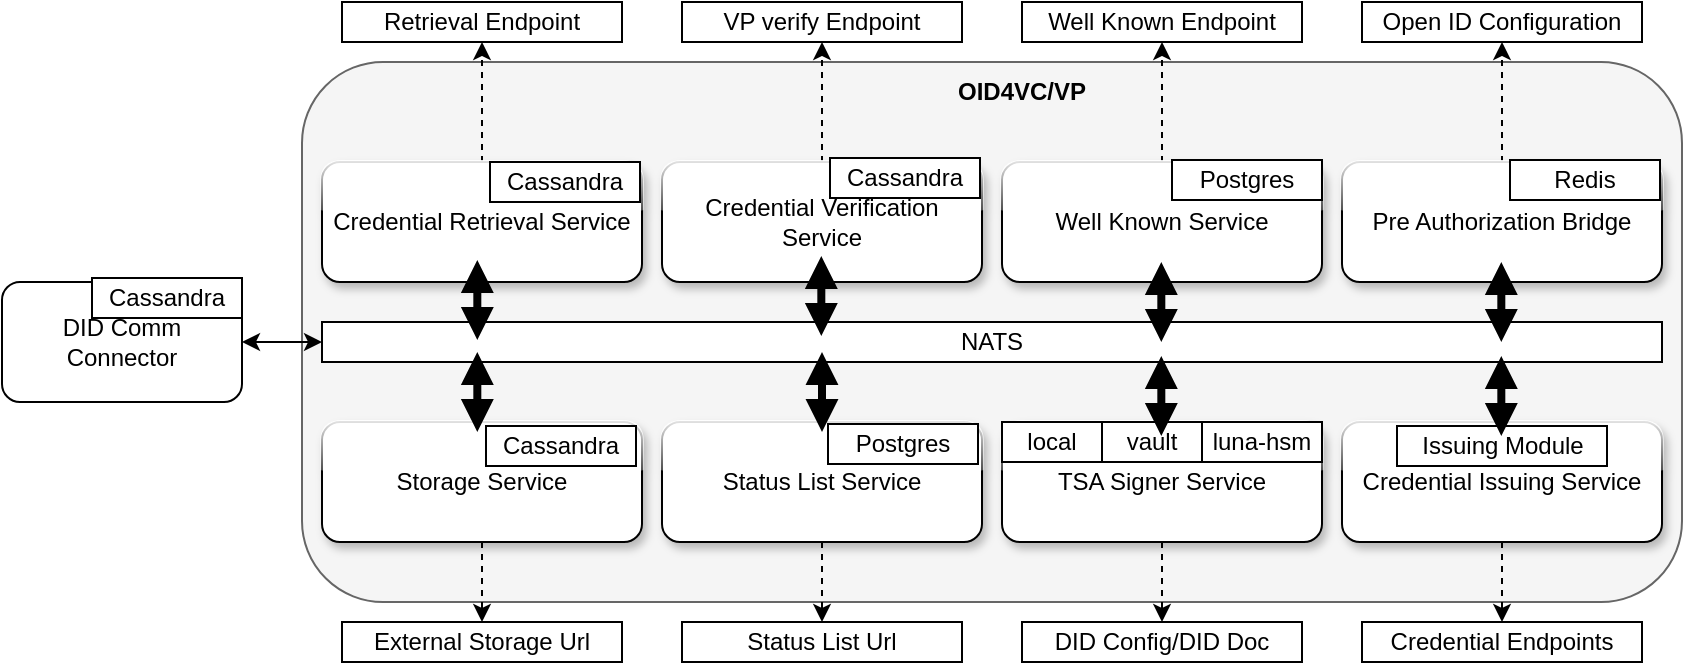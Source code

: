 <mxfile version="24.5.3" type="device" pages="8">
  <diagram name="Overall" id="PG3RSrVwFbKB5W7BHnYJ">
    <mxGraphModel dx="1790" dy="799" grid="1" gridSize="10" guides="1" tooltips="1" connect="1" arrows="1" fold="1" page="1" pageScale="1" pageWidth="827" pageHeight="1169" math="0" shadow="0">
      <root>
        <mxCell id="0" />
        <mxCell id="1" parent="0" />
        <mxCell id="5ZoBDPkofcKTU0ngCSK5-36" value="" style="rounded=1;whiteSpace=wrap;html=1;fillColor=#f5f5f5;fontColor=#333333;strokeColor=#666666;" vertex="1" parent="1">
          <mxGeometry x="70" y="190" width="690" height="270" as="geometry" />
        </mxCell>
        <mxCell id="5ZoBDPkofcKTU0ngCSK5-58" style="edgeStyle=orthogonalEdgeStyle;rounded=0;orthogonalLoop=1;jettySize=auto;html=1;exitX=0.5;exitY=1;exitDx=0;exitDy=0;entryX=0.5;entryY=0;entryDx=0;entryDy=0;dashed=1;" edge="1" parent="1" source="5ZoBDPkofcKTU0ngCSK5-1" target="5ZoBDPkofcKTU0ngCSK5-57">
          <mxGeometry relative="1" as="geometry" />
        </mxCell>
        <mxCell id="5ZoBDPkofcKTU0ngCSK5-1" value="TSA Signer Service" style="rounded=1;whiteSpace=wrap;html=1;glass=1;shadow=1;" vertex="1" parent="1">
          <mxGeometry x="420" y="370" width="160" height="60" as="geometry" />
        </mxCell>
        <mxCell id="5ZoBDPkofcKTU0ngCSK5-2" value="local" style="rounded=0;whiteSpace=wrap;html=1;" vertex="1" parent="1">
          <mxGeometry x="420" y="370" width="50" height="20" as="geometry" />
        </mxCell>
        <mxCell id="5ZoBDPkofcKTU0ngCSK5-3" value="vault" style="rounded=0;whiteSpace=wrap;html=1;" vertex="1" parent="1">
          <mxGeometry x="470" y="370" width="50" height="20" as="geometry" />
        </mxCell>
        <mxCell id="5ZoBDPkofcKTU0ngCSK5-4" value="luna-hsm" style="rounded=0;whiteSpace=wrap;html=1;" vertex="1" parent="1">
          <mxGeometry x="520" y="370" width="60" height="20" as="geometry" />
        </mxCell>
        <mxCell id="5ZoBDPkofcKTU0ngCSK5-6" value="NATS" style="rounded=0;whiteSpace=wrap;html=1;" vertex="1" parent="1">
          <mxGeometry x="80" y="320" width="670" height="20" as="geometry" />
        </mxCell>
        <mxCell id="5ZoBDPkofcKTU0ngCSK5-54" style="edgeStyle=orthogonalEdgeStyle;rounded=0;orthogonalLoop=1;jettySize=auto;html=1;exitX=0.5;exitY=1;exitDx=0;exitDy=0;entryX=0.5;entryY=0;entryDx=0;entryDy=0;dashed=1;" edge="1" parent="1" source="5ZoBDPkofcKTU0ngCSK5-9" target="5ZoBDPkofcKTU0ngCSK5-53">
          <mxGeometry relative="1" as="geometry" />
        </mxCell>
        <mxCell id="5ZoBDPkofcKTU0ngCSK5-9" value="Status List Service" style="rounded=1;whiteSpace=wrap;html=1;glass=1;shadow=1;" vertex="1" parent="1">
          <mxGeometry x="250" y="370" width="160" height="60" as="geometry" />
        </mxCell>
        <mxCell id="5ZoBDPkofcKTU0ngCSK5-56" style="edgeStyle=orthogonalEdgeStyle;rounded=0;orthogonalLoop=1;jettySize=auto;html=1;exitX=0.5;exitY=1;exitDx=0;exitDy=0;dashed=1;" edge="1" parent="1" source="5ZoBDPkofcKTU0ngCSK5-10" target="5ZoBDPkofcKTU0ngCSK5-55">
          <mxGeometry relative="1" as="geometry" />
        </mxCell>
        <mxCell id="5ZoBDPkofcKTU0ngCSK5-10" value="Storage Service" style="rounded=1;whiteSpace=wrap;html=1;glass=1;shadow=1;" vertex="1" parent="1">
          <mxGeometry x="80" y="370" width="160" height="60" as="geometry" />
        </mxCell>
        <mxCell id="5ZoBDPkofcKTU0ngCSK5-50" style="edgeStyle=orthogonalEdgeStyle;rounded=0;orthogonalLoop=1;jettySize=auto;html=1;exitX=0.5;exitY=0;exitDx=0;exitDy=0;entryX=0.5;entryY=1;entryDx=0;entryDy=0;dashed=1;" edge="1" parent="1" source="5ZoBDPkofcKTU0ngCSK5-11" target="5ZoBDPkofcKTU0ngCSK5-49">
          <mxGeometry relative="1" as="geometry" />
        </mxCell>
        <mxCell id="5ZoBDPkofcKTU0ngCSK5-11" value="Credential Retrieval Service" style="rounded=1;whiteSpace=wrap;html=1;glass=1;shadow=1;" vertex="1" parent="1">
          <mxGeometry x="80" y="240" width="160" height="60" as="geometry" />
        </mxCell>
        <mxCell id="5ZoBDPkofcKTU0ngCSK5-52" style="edgeStyle=orthogonalEdgeStyle;rounded=0;orthogonalLoop=1;jettySize=auto;html=1;exitX=0.5;exitY=0;exitDx=0;exitDy=0;dashed=1;" edge="1" parent="1" source="5ZoBDPkofcKTU0ngCSK5-12" target="5ZoBDPkofcKTU0ngCSK5-51">
          <mxGeometry relative="1" as="geometry" />
        </mxCell>
        <mxCell id="5ZoBDPkofcKTU0ngCSK5-12" value="Credential Verification Service" style="rounded=1;whiteSpace=wrap;html=1;glass=1;shadow=1;" vertex="1" parent="1">
          <mxGeometry x="250" y="240" width="160" height="60" as="geometry" />
        </mxCell>
        <mxCell id="5ZoBDPkofcKTU0ngCSK5-48" style="edgeStyle=orthogonalEdgeStyle;rounded=0;orthogonalLoop=1;jettySize=auto;html=1;exitX=0.5;exitY=0;exitDx=0;exitDy=0;entryX=0.5;entryY=1;entryDx=0;entryDy=0;dashed=1;" edge="1" parent="1" source="5ZoBDPkofcKTU0ngCSK5-13" target="5ZoBDPkofcKTU0ngCSK5-47">
          <mxGeometry relative="1" as="geometry" />
        </mxCell>
        <mxCell id="5ZoBDPkofcKTU0ngCSK5-13" value="Well Known Service" style="rounded=1;whiteSpace=wrap;html=1;glass=1;shadow=1;" vertex="1" parent="1">
          <mxGeometry x="420" y="240" width="160" height="60" as="geometry" />
        </mxCell>
        <mxCell id="5ZoBDPkofcKTU0ngCSK5-60" style="edgeStyle=orthogonalEdgeStyle;rounded=0;orthogonalLoop=1;jettySize=auto;html=1;exitX=0.5;exitY=1;exitDx=0;exitDy=0;dashed=1;" edge="1" parent="1" source="5ZoBDPkofcKTU0ngCSK5-14" target="5ZoBDPkofcKTU0ngCSK5-59">
          <mxGeometry relative="1" as="geometry" />
        </mxCell>
        <mxCell id="5ZoBDPkofcKTU0ngCSK5-14" value="Credential Issuing Service" style="rounded=1;whiteSpace=wrap;html=1;glass=1;shadow=1;" vertex="1" parent="1">
          <mxGeometry x="590" y="370" width="160" height="60" as="geometry" />
        </mxCell>
        <mxCell id="5ZoBDPkofcKTU0ngCSK5-15" value="Issuing Module" style="rounded=0;whiteSpace=wrap;html=1;" vertex="1" parent="1">
          <mxGeometry x="617.5" y="372" width="105" height="20" as="geometry" />
        </mxCell>
        <mxCell id="5ZoBDPkofcKTU0ngCSK5-46" style="edgeStyle=orthogonalEdgeStyle;rounded=0;orthogonalLoop=1;jettySize=auto;html=1;exitX=0.5;exitY=0;exitDx=0;exitDy=0;entryX=0.5;entryY=1;entryDx=0;entryDy=0;dashed=1;" edge="1" parent="1" source="5ZoBDPkofcKTU0ngCSK5-16" target="5ZoBDPkofcKTU0ngCSK5-45">
          <mxGeometry relative="1" as="geometry" />
        </mxCell>
        <mxCell id="5ZoBDPkofcKTU0ngCSK5-16" value="Pre Authorization Bridge" style="rounded=1;whiteSpace=wrap;html=1;glass=1;shadow=1;" vertex="1" parent="1">
          <mxGeometry x="590" y="240" width="160" height="60" as="geometry" />
        </mxCell>
        <mxCell id="5ZoBDPkofcKTU0ngCSK5-17" value="" style="endArrow=block;startArrow=block;html=1;rounded=0;entryX=0.625;entryY=0;entryDx=0;entryDy=0;entryPerimeter=0;strokeWidth=4;endFill=1;startFill=1;" edge="1" parent="1">
          <mxGeometry width="50" height="50" relative="1" as="geometry">
            <mxPoint x="669.66" y="377" as="sourcePoint" />
            <mxPoint x="669.66" y="337.0" as="targetPoint" />
          </mxGeometry>
        </mxCell>
        <mxCell id="5ZoBDPkofcKTU0ngCSK5-18" value="" style="endArrow=block;startArrow=block;html=1;rounded=0;entryX=0.625;entryY=0;entryDx=0;entryDy=0;entryPerimeter=0;strokeWidth=4;endFill=1;startFill=1;" edge="1" parent="1">
          <mxGeometry width="50" height="50" relative="1" as="geometry">
            <mxPoint x="669.66" y="330" as="sourcePoint" />
            <mxPoint x="669.66" y="290.0" as="targetPoint" />
          </mxGeometry>
        </mxCell>
        <mxCell id="5ZoBDPkofcKTU0ngCSK5-19" value="" style="endArrow=block;startArrow=block;html=1;rounded=0;entryX=0.625;entryY=0;entryDx=0;entryDy=0;entryPerimeter=0;strokeWidth=4;endFill=1;startFill=1;" edge="1" parent="1">
          <mxGeometry width="50" height="50" relative="1" as="geometry">
            <mxPoint x="499.66" y="377" as="sourcePoint" />
            <mxPoint x="499.66" y="337.0" as="targetPoint" />
          </mxGeometry>
        </mxCell>
        <mxCell id="5ZoBDPkofcKTU0ngCSK5-20" value="" style="endArrow=block;startArrow=block;html=1;rounded=0;entryX=0.625;entryY=0;entryDx=0;entryDy=0;entryPerimeter=0;strokeWidth=4;endFill=1;startFill=1;" edge="1" parent="1">
          <mxGeometry width="50" height="50" relative="1" as="geometry">
            <mxPoint x="330.0" y="375" as="sourcePoint" />
            <mxPoint x="330.0" y="335.0" as="targetPoint" />
          </mxGeometry>
        </mxCell>
        <mxCell id="5ZoBDPkofcKTU0ngCSK5-21" value="" style="endArrow=block;startArrow=block;html=1;rounded=0;entryX=0.625;entryY=0;entryDx=0;entryDy=0;entryPerimeter=0;strokeWidth=4;endFill=1;startFill=1;" edge="1" parent="1">
          <mxGeometry width="50" height="50" relative="1" as="geometry">
            <mxPoint x="157.66" y="375" as="sourcePoint" />
            <mxPoint x="157.66" y="335.0" as="targetPoint" />
          </mxGeometry>
        </mxCell>
        <mxCell id="5ZoBDPkofcKTU0ngCSK5-22" value="" style="endArrow=block;startArrow=block;html=1;rounded=0;entryX=0.625;entryY=0;entryDx=0;entryDy=0;entryPerimeter=0;strokeWidth=4;endFill=1;startFill=1;" edge="1" parent="1">
          <mxGeometry width="50" height="50" relative="1" as="geometry">
            <mxPoint x="157.66" y="329" as="sourcePoint" />
            <mxPoint x="157.66" y="289.0" as="targetPoint" />
          </mxGeometry>
        </mxCell>
        <mxCell id="5ZoBDPkofcKTU0ngCSK5-23" value="" style="endArrow=block;startArrow=block;html=1;rounded=0;entryX=0.625;entryY=0;entryDx=0;entryDy=0;entryPerimeter=0;strokeWidth=4;endFill=1;startFill=1;" edge="1" parent="1">
          <mxGeometry width="50" height="50" relative="1" as="geometry">
            <mxPoint x="329.66" y="327" as="sourcePoint" />
            <mxPoint x="329.66" y="287.0" as="targetPoint" />
          </mxGeometry>
        </mxCell>
        <mxCell id="5ZoBDPkofcKTU0ngCSK5-24" value="" style="endArrow=block;startArrow=block;html=1;rounded=0;entryX=0.625;entryY=0;entryDx=0;entryDy=0;entryPerimeter=0;strokeWidth=4;endFill=1;startFill=1;" edge="1" parent="1">
          <mxGeometry width="50" height="50" relative="1" as="geometry">
            <mxPoint x="499.66" y="330" as="sourcePoint" />
            <mxPoint x="499.66" y="290.0" as="targetPoint" />
          </mxGeometry>
        </mxCell>
        <mxCell id="5ZoBDPkofcKTU0ngCSK5-27" value="Redis" style="rounded=0;whiteSpace=wrap;html=1;" vertex="1" parent="1">
          <mxGeometry x="674" y="239" width="75" height="20" as="geometry" />
        </mxCell>
        <mxCell id="5ZoBDPkofcKTU0ngCSK5-28" value="Postgres" style="rounded=0;whiteSpace=wrap;html=1;" vertex="1" parent="1">
          <mxGeometry x="505" y="239" width="75" height="20" as="geometry" />
        </mxCell>
        <mxCell id="5ZoBDPkofcKTU0ngCSK5-29" value="Postgres" style="rounded=0;whiteSpace=wrap;html=1;" vertex="1" parent="1">
          <mxGeometry x="333" y="371" width="75" height="20" as="geometry" />
        </mxCell>
        <mxCell id="5ZoBDPkofcKTU0ngCSK5-30" value="Cassandra" style="rounded=0;whiteSpace=wrap;html=1;" vertex="1" parent="1">
          <mxGeometry x="162" y="372" width="75" height="20" as="geometry" />
        </mxCell>
        <mxCell id="5ZoBDPkofcKTU0ngCSK5-31" value="Cassandra" style="rounded=0;whiteSpace=wrap;html=1;" vertex="1" parent="1">
          <mxGeometry x="164" y="240" width="75" height="20" as="geometry" />
        </mxCell>
        <mxCell id="5ZoBDPkofcKTU0ngCSK5-32" value="Cassandra" style="rounded=0;whiteSpace=wrap;html=1;" vertex="1" parent="1">
          <mxGeometry x="334" y="238" width="75" height="20" as="geometry" />
        </mxCell>
        <mxCell id="5ZoBDPkofcKTU0ngCSK5-34" style="edgeStyle=orthogonalEdgeStyle;rounded=0;orthogonalLoop=1;jettySize=auto;html=1;exitX=1;exitY=0.5;exitDx=0;exitDy=0;startArrow=classic;startFill=1;" edge="1" parent="1" source="5ZoBDPkofcKTU0ngCSK5-33" target="5ZoBDPkofcKTU0ngCSK5-6">
          <mxGeometry relative="1" as="geometry" />
        </mxCell>
        <mxCell id="5ZoBDPkofcKTU0ngCSK5-33" value="DID Comm Connector" style="rounded=1;whiteSpace=wrap;html=1;" vertex="1" parent="1">
          <mxGeometry x="-80" y="300" width="120" height="60" as="geometry" />
        </mxCell>
        <mxCell id="5ZoBDPkofcKTU0ngCSK5-35" value="Cassandra" style="rounded=0;whiteSpace=wrap;html=1;" vertex="1" parent="1">
          <mxGeometry x="-35" y="298" width="75" height="20" as="geometry" />
        </mxCell>
        <mxCell id="5ZoBDPkofcKTU0ngCSK5-37" value="&lt;b&gt;OID4VC/VP&lt;/b&gt;" style="text;html=1;align=center;verticalAlign=middle;whiteSpace=wrap;rounded=0;" vertex="1" parent="1">
          <mxGeometry x="400" y="190" width="60" height="30" as="geometry" />
        </mxCell>
        <mxCell id="5ZoBDPkofcKTU0ngCSK5-45" value="Open ID Configuration" style="rounded=0;whiteSpace=wrap;html=1;" vertex="1" parent="1">
          <mxGeometry x="600" y="160" width="140" height="20" as="geometry" />
        </mxCell>
        <mxCell id="5ZoBDPkofcKTU0ngCSK5-47" value="Well Known Endpoint" style="rounded=0;whiteSpace=wrap;html=1;" vertex="1" parent="1">
          <mxGeometry x="430" y="160" width="140" height="20" as="geometry" />
        </mxCell>
        <mxCell id="5ZoBDPkofcKTU0ngCSK5-49" value="Retrieval Endpoint" style="rounded=0;whiteSpace=wrap;html=1;" vertex="1" parent="1">
          <mxGeometry x="90" y="160" width="140" height="20" as="geometry" />
        </mxCell>
        <mxCell id="5ZoBDPkofcKTU0ngCSK5-51" value="VP verify Endpoint" style="rounded=0;whiteSpace=wrap;html=1;" vertex="1" parent="1">
          <mxGeometry x="260" y="160" width="140" height="20" as="geometry" />
        </mxCell>
        <mxCell id="5ZoBDPkofcKTU0ngCSK5-53" value="Status List Url" style="rounded=0;whiteSpace=wrap;html=1;" vertex="1" parent="1">
          <mxGeometry x="260" y="470" width="140" height="20" as="geometry" />
        </mxCell>
        <mxCell id="5ZoBDPkofcKTU0ngCSK5-55" value="External Storage Url" style="rounded=0;whiteSpace=wrap;html=1;" vertex="1" parent="1">
          <mxGeometry x="90" y="470" width="140" height="20" as="geometry" />
        </mxCell>
        <mxCell id="5ZoBDPkofcKTU0ngCSK5-57" value="DID Config/DID Doc" style="rounded=0;whiteSpace=wrap;html=1;" vertex="1" parent="1">
          <mxGeometry x="430" y="470" width="140" height="20" as="geometry" />
        </mxCell>
        <mxCell id="5ZoBDPkofcKTU0ngCSK5-59" value="Credential Endpoints" style="rounded=0;whiteSpace=wrap;html=1;" vertex="1" parent="1">
          <mxGeometry x="600" y="470" width="140" height="20" as="geometry" />
        </mxCell>
      </root>
    </mxGraphModel>
  </diagram>
  <diagram id="8fXzfHH_jqmF8f9heSON" name="Cassandra">
    <mxGraphModel dx="797" dy="661" grid="1" gridSize="10" guides="1" tooltips="1" connect="1" arrows="1" fold="1" page="1" pageScale="1" pageWidth="827" pageHeight="1169" math="0" shadow="0">
      <root>
        <mxCell id="0" />
        <mxCell id="1" parent="0" />
        <mxCell id="aaEmuZK8fBFAY-2g_27k-2" value="" style="whiteSpace=wrap;html=1;aspect=fixed;" vertex="1" parent="1">
          <mxGeometry x="50" y="300" width="250" height="250" as="geometry" />
        </mxCell>
        <mxCell id="aaEmuZK8fBFAY-2g_27k-3" value="" style="whiteSpace=wrap;html=1;aspect=fixed;" vertex="1" parent="1">
          <mxGeometry x="320" y="300" width="250" height="250" as="geometry" />
        </mxCell>
        <mxCell id="aaEmuZK8fBFAY-2g_27k-9" value="" style="rounded=1;whiteSpace=wrap;html=1;fillColor=#f5f5f5;fontColor=#333333;strokeColor=#666666;" vertex="1" parent="1">
          <mxGeometry x="130" y="440" width="360" height="100" as="geometry" />
        </mxCell>
        <mxCell id="aaEmuZK8fBFAY-2g_27k-4" value="&lt;b&gt;DC 1&lt;/b&gt;" style="text;html=1;align=center;verticalAlign=middle;whiteSpace=wrap;rounded=0;" vertex="1" parent="1">
          <mxGeometry x="140" y="300" width="60" height="30" as="geometry" />
        </mxCell>
        <mxCell id="aaEmuZK8fBFAY-2g_27k-6" value="&lt;b&gt;DC 2&lt;/b&gt;" style="text;html=1;align=center;verticalAlign=middle;whiteSpace=wrap;rounded=0;" vertex="1" parent="1">
          <mxGeometry x="415" y="300" width="60" height="30" as="geometry" />
        </mxCell>
        <mxCell id="aaEmuZK8fBFAY-2g_27k-7" value="table" style="shape=cylinder3;whiteSpace=wrap;html=1;boundedLbl=1;backgroundOutline=1;size=15;" vertex="1" parent="1">
          <mxGeometry x="140" y="450" width="60" height="80" as="geometry" />
        </mxCell>
        <mxCell id="aaEmuZK8fBFAY-2g_27k-10" value="Key Space" style="text;html=1;align=center;verticalAlign=middle;whiteSpace=wrap;rounded=0;" vertex="1" parent="1">
          <mxGeometry x="265" y="440" width="90" height="30" as="geometry" />
        </mxCell>
        <mxCell id="aaEmuZK8fBFAY-2g_27k-11" value="table" style="shape=cylinder3;whiteSpace=wrap;html=1;boundedLbl=1;backgroundOutline=1;size=15;" vertex="1" parent="1">
          <mxGeometry x="400" y="450" width="60" height="80" as="geometry" />
        </mxCell>
        <mxCell id="aaEmuZK8fBFAY-2g_27k-12" style="edgeStyle=orthogonalEdgeStyle;rounded=0;orthogonalLoop=1;jettySize=auto;html=1;exitX=1;exitY=0.5;exitDx=0;exitDy=0;exitPerimeter=0;entryX=0;entryY=0.5;entryDx=0;entryDy=0;entryPerimeter=0;startArrow=classic;startFill=1;" edge="1" parent="1" source="aaEmuZK8fBFAY-2g_27k-7" target="aaEmuZK8fBFAY-2g_27k-11">
          <mxGeometry relative="1" as="geometry" />
        </mxCell>
        <mxCell id="aaEmuZK8fBFAY-2g_27k-13" value="Sharding" style="text;html=1;align=center;verticalAlign=middle;whiteSpace=wrap;rounded=0;" vertex="1" parent="1">
          <mxGeometry x="280" y="490" width="60" height="30" as="geometry" />
        </mxCell>
        <mxCell id="aaEmuZK8fBFAY-2g_27k-17" style="edgeStyle=orthogonalEdgeStyle;rounded=0;orthogonalLoop=1;jettySize=auto;html=1;exitX=0.5;exitY=1;exitDx=0;exitDy=0;startArrow=classic;startFill=1;" edge="1" parent="1" source="aaEmuZK8fBFAY-2g_27k-14" target="aaEmuZK8fBFAY-2g_27k-7">
          <mxGeometry relative="1" as="geometry" />
        </mxCell>
        <mxCell id="aaEmuZK8fBFAY-2g_27k-14" value="Micro Service 1" style="rounded=1;whiteSpace=wrap;html=1;" vertex="1" parent="1">
          <mxGeometry x="110" y="340" width="120" height="60" as="geometry" />
        </mxCell>
        <mxCell id="aaEmuZK8fBFAY-2g_27k-15" value="Micro Service 2" style="rounded=1;whiteSpace=wrap;html=1;" vertex="1" parent="1">
          <mxGeometry x="370" y="340" width="120" height="60" as="geometry" />
        </mxCell>
        <mxCell id="aaEmuZK8fBFAY-2g_27k-16" style="edgeStyle=orthogonalEdgeStyle;rounded=0;orthogonalLoop=1;jettySize=auto;html=1;exitX=0.5;exitY=1;exitDx=0;exitDy=0;entryX=0.5;entryY=0;entryDx=0;entryDy=0;entryPerimeter=0;startArrow=classic;startFill=1;" edge="1" parent="1" source="aaEmuZK8fBFAY-2g_27k-15" target="aaEmuZK8fBFAY-2g_27k-11">
          <mxGeometry relative="1" as="geometry" />
        </mxCell>
        <mxCell id="aaEmuZK8fBFAY-2g_27k-19" style="edgeStyle=orthogonalEdgeStyle;rounded=0;orthogonalLoop=1;jettySize=auto;html=1;exitX=0;exitY=0.5;exitDx=0;exitDy=0;entryX=0.75;entryY=0;entryDx=0;entryDy=0;" edge="1" parent="1" source="aaEmuZK8fBFAY-2g_27k-18" target="aaEmuZK8fBFAY-2g_27k-14">
          <mxGeometry relative="1" as="geometry" />
        </mxCell>
        <mxCell id="aaEmuZK8fBFAY-2g_27k-20" style="edgeStyle=orthogonalEdgeStyle;rounded=0;orthogonalLoop=1;jettySize=auto;html=1;exitX=1;exitY=0.5;exitDx=0;exitDy=0;entryX=0.25;entryY=0;entryDx=0;entryDy=0;" edge="1" parent="1" source="aaEmuZK8fBFAY-2g_27k-18" target="aaEmuZK8fBFAY-2g_27k-15">
          <mxGeometry relative="1" as="geometry" />
        </mxCell>
        <mxCell id="aaEmuZK8fBFAY-2g_27k-18" value="DNS" style="rounded=1;whiteSpace=wrap;html=1;" vertex="1" parent="1">
          <mxGeometry x="242" y="260" width="120" height="20" as="geometry" />
        </mxCell>
        <mxCell id="aaEmuZK8fBFAY-2g_27k-22" value="" style="edgeStyle=orthogonalEdgeStyle;rounded=0;orthogonalLoop=1;jettySize=auto;html=1;" edge="1" parent="1" source="aaEmuZK8fBFAY-2g_27k-21" target="aaEmuZK8fBFAY-2g_27k-18">
          <mxGeometry relative="1" as="geometry" />
        </mxCell>
        <mxCell id="aaEmuZK8fBFAY-2g_27k-23" value="" style="edgeStyle=orthogonalEdgeStyle;rounded=0;orthogonalLoop=1;jettySize=auto;html=1;" edge="1" parent="1" source="aaEmuZK8fBFAY-2g_27k-21" target="aaEmuZK8fBFAY-2g_27k-18">
          <mxGeometry relative="1" as="geometry" />
        </mxCell>
        <mxCell id="aaEmuZK8fBFAY-2g_27k-21" value="" style="shape=umlActor;verticalLabelPosition=bottom;verticalAlign=top;html=1;outlineConnect=0;" vertex="1" parent="1">
          <mxGeometry x="287" y="150" width="30" height="60" as="geometry" />
        </mxCell>
        <mxCell id="aaEmuZK8fBFAY-2g_27k-24" value="User" style="text;html=1;align=center;verticalAlign=middle;whiteSpace=wrap;rounded=0;" vertex="1" parent="1">
          <mxGeometry x="310" y="165" width="60" height="30" as="geometry" />
        </mxCell>
      </root>
    </mxGraphModel>
  </diagram>
  <diagram id="HwziNEFa0Tm9Zrv6NmXC" name="Well Known">
    <mxGraphModel dx="660" dy="548" grid="1" gridSize="10" guides="1" tooltips="1" connect="1" arrows="1" fold="1" page="1" pageScale="1" pageWidth="827" pageHeight="1169" math="0" shadow="0">
      <root>
        <mxCell id="0" />
        <mxCell id="1" parent="0" />
        <mxCell id="iLTJkfdxrtaFLOfub-Cb-1" value=".well-known" style="rounded=0;whiteSpace=wrap;html=1;" vertex="1" parent="1">
          <mxGeometry x="270" y="240" width="530" height="30" as="geometry" />
        </mxCell>
        <mxCell id="iLTJkfdxrtaFLOfub-Cb-2" value="Well Known Service" style="rounded=1;whiteSpace=wrap;html=1;" vertex="1" parent="1">
          <mxGeometry x="270" y="290" width="120" height="60" as="geometry" />
        </mxCell>
        <mxCell id="iLTJkfdxrtaFLOfub-Cb-11" style="edgeStyle=orthogonalEdgeStyle;rounded=0;orthogonalLoop=1;jettySize=auto;html=1;exitX=0;exitY=0.5;exitDx=0;exitDy=0;entryX=1;entryY=0.5;entryDx=0;entryDy=0;dashed=1;" edge="1" parent="1" source="iLTJkfdxrtaFLOfub-Cb-3" target="iLTJkfdxrtaFLOfub-Cb-10">
          <mxGeometry relative="1" as="geometry">
            <Array as="points">
              <mxPoint x="250" y="285" />
              <mxPoint x="250" y="370" />
              <mxPoint x="810" y="370" />
              <mxPoint x="810" y="285" />
            </Array>
          </mxGeometry>
        </mxCell>
        <mxCell id="iLTJkfdxrtaFLOfub-Cb-13" style="edgeStyle=orthogonalEdgeStyle;rounded=0;orthogonalLoop=1;jettySize=auto;html=1;exitX=1;exitY=0.5;exitDx=0;exitDy=0;dashed=1;" edge="1" parent="1" source="iLTJkfdxrtaFLOfub-Cb-3" target="iLTJkfdxrtaFLOfub-Cb-6">
          <mxGeometry relative="1" as="geometry" />
        </mxCell>
        <mxCell id="iLTJkfdxrtaFLOfub-Cb-3" value="/openid-credential-issuer" style="rounded=0;whiteSpace=wrap;html=1;" vertex="1" parent="1">
          <mxGeometry x="270" y="270" width="120" height="30" as="geometry" />
        </mxCell>
        <mxCell id="iLTJkfdxrtaFLOfub-Cb-5" value="TSA Signer Service" style="rounded=1;whiteSpace=wrap;html=1;" vertex="1" parent="1">
          <mxGeometry x="403" y="290" width="260" height="60" as="geometry" />
        </mxCell>
        <mxCell id="iLTJkfdxrtaFLOfub-Cb-6" value="/did.json" style="rounded=0;whiteSpace=wrap;html=1;" vertex="1" parent="1">
          <mxGeometry x="403" y="270" width="60" height="30" as="geometry" />
        </mxCell>
        <mxCell id="iLTJkfdxrtaFLOfub-Cb-7" value="/did-configuration.json" style="rounded=0;whiteSpace=wrap;html=1;" vertex="1" parent="1">
          <mxGeometry x="463" y="270" width="110" height="30" as="geometry" />
        </mxCell>
        <mxCell id="iLTJkfdxrtaFLOfub-Cb-8" value="/jwks.json" style="rounded=0;whiteSpace=wrap;html=1;" vertex="1" parent="1">
          <mxGeometry x="573" y="270" width="90" height="30" as="geometry" />
        </mxCell>
        <mxCell id="iLTJkfdxrtaFLOfub-Cb-9" value="Pre Auth Bridge" style="rounded=1;whiteSpace=wrap;html=1;" vertex="1" parent="1">
          <mxGeometry x="679" y="290" width="120" height="60" as="geometry" />
        </mxCell>
        <mxCell id="iLTJkfdxrtaFLOfub-Cb-12" style="edgeStyle=orthogonalEdgeStyle;rounded=0;orthogonalLoop=1;jettySize=auto;html=1;exitX=0;exitY=0.5;exitDx=0;exitDy=0;entryX=1;entryY=0.5;entryDx=0;entryDy=0;dashed=1;" edge="1" parent="1" source="iLTJkfdxrtaFLOfub-Cb-10" target="iLTJkfdxrtaFLOfub-Cb-8">
          <mxGeometry relative="1" as="geometry" />
        </mxCell>
        <mxCell id="iLTJkfdxrtaFLOfub-Cb-10" value="/openid-configuration" style="rounded=0;whiteSpace=wrap;html=1;" vertex="1" parent="1">
          <mxGeometry x="679" y="270" width="120" height="30" as="geometry" />
        </mxCell>
      </root>
    </mxGraphModel>
  </diagram>
  <diagram id="rTECo8kPhK_OnbX-abLI" name="Issuing">
    <mxGraphModel dx="797" dy="661" grid="1" gridSize="10" guides="1" tooltips="1" connect="1" arrows="1" fold="1" page="1" pageScale="1" pageWidth="827" pageHeight="1169" math="0" shadow="0">
      <root>
        <mxCell id="0" />
        <mxCell id="1" parent="0" />
        <mxCell id="l0yPpUdRwSoUKEuoZa0K-14" value="" style="rounded=1;whiteSpace=wrap;html=1;fillColor=#f5f5f5;fontColor=#333333;strokeColor=#666666;" vertex="1" parent="1">
          <mxGeometry x="90" y="250" width="490" height="220" as="geometry" />
        </mxCell>
        <mxCell id="l0yPpUdRwSoUKEuoZa0K-20" style="edgeStyle=orthogonalEdgeStyle;rounded=0;orthogonalLoop=1;jettySize=auto;html=1;exitX=1;exitY=0.5;exitDx=0;exitDy=0;" edge="1" parent="1" source="l0yPpUdRwSoUKEuoZa0K-19" target="l0yPpUdRwSoUKEuoZa0K-13">
          <mxGeometry relative="1" as="geometry" />
        </mxCell>
        <mxCell id="l0yPpUdRwSoUKEuoZa0K-22" style="edgeStyle=orthogonalEdgeStyle;rounded=0;orthogonalLoop=1;jettySize=auto;html=1;exitX=0.5;exitY=1;exitDx=0;exitDy=0;" edge="1" parent="1" source="l0yPpUdRwSoUKEuoZa0K-19" target="l0yPpUdRwSoUKEuoZa0K-2">
          <mxGeometry relative="1" as="geometry" />
        </mxCell>
        <mxCell id="l0yPpUdRwSoUKEuoZa0K-23" style="edgeStyle=orthogonalEdgeStyle;rounded=0;orthogonalLoop=1;jettySize=auto;html=1;exitX=1;exitY=0.75;exitDx=0;exitDy=0;dashed=1;" edge="1" parent="1" source="l0yPpUdRwSoUKEuoZa0K-19" target="l0yPpUdRwSoUKEuoZa0K-4">
          <mxGeometry relative="1" as="geometry" />
        </mxCell>
        <mxCell id="l0yPpUdRwSoUKEuoZa0K-19" value="" style="rounded=1;whiteSpace=wrap;html=1;fillColor=none;strokeColor=none;" vertex="1" parent="1">
          <mxGeometry x="319" y="150" width="70" height="95" as="geometry" />
        </mxCell>
        <mxCell id="l0yPpUdRwSoUKEuoZa0K-6" style="edgeStyle=orthogonalEdgeStyle;rounded=0;orthogonalLoop=1;jettySize=auto;html=1;exitX=0;exitY=0.5;exitDx=0;exitDy=0;entryX=1;entryY=0.5;entryDx=0;entryDy=0;" edge="1" parent="1" source="l0yPpUdRwSoUKEuoZa0K-2" target="l0yPpUdRwSoUKEuoZa0K-3">
          <mxGeometry relative="1" as="geometry" />
        </mxCell>
        <mxCell id="l0yPpUdRwSoUKEuoZa0K-7" style="edgeStyle=orthogonalEdgeStyle;rounded=0;orthogonalLoop=1;jettySize=auto;html=1;exitX=1;exitY=0.5;exitDx=0;exitDy=0;" edge="1" parent="1" source="l0yPpUdRwSoUKEuoZa0K-2" target="l0yPpUdRwSoUKEuoZa0K-4">
          <mxGeometry relative="1" as="geometry" />
        </mxCell>
        <mxCell id="l0yPpUdRwSoUKEuoZa0K-2" value="Issuing Service" style="rounded=1;whiteSpace=wrap;html=1;" vertex="1" parent="1">
          <mxGeometry x="294" y="280" width="120" height="60" as="geometry" />
        </mxCell>
        <mxCell id="l0yPpUdRwSoUKEuoZa0K-3" value="Well Known Service" style="rounded=1;whiteSpace=wrap;html=1;" vertex="1" parent="1">
          <mxGeometry x="130" y="280" width="120" height="60" as="geometry" />
        </mxCell>
        <mxCell id="l0yPpUdRwSoUKEuoZa0K-4" value="Pre Auth Bridge" style="rounded=1;whiteSpace=wrap;html=1;" vertex="1" parent="1">
          <mxGeometry x="450" y="280" width="120" height="60" as="geometry" />
        </mxCell>
        <mxCell id="l0yPpUdRwSoUKEuoZa0K-9" style="edgeStyle=orthogonalEdgeStyle;rounded=0;orthogonalLoop=1;jettySize=auto;html=1;exitX=0.5;exitY=0;exitDx=0;exitDy=0;entryX=0.5;entryY=1;entryDx=0;entryDy=0;startArrow=classic;startFill=1;" edge="1" parent="1" source="l0yPpUdRwSoUKEuoZa0K-8" target="l0yPpUdRwSoUKEuoZa0K-2">
          <mxGeometry relative="1" as="geometry" />
        </mxCell>
        <mxCell id="l0yPpUdRwSoUKEuoZa0K-10" style="edgeStyle=orthogonalEdgeStyle;rounded=0;orthogonalLoop=1;jettySize=auto;html=1;exitX=0;exitY=0.5;exitDx=0;exitDy=0;entryX=0.5;entryY=1;entryDx=0;entryDy=0;dashed=1;" edge="1" parent="1" source="l0yPpUdRwSoUKEuoZa0K-8" target="l0yPpUdRwSoUKEuoZa0K-3">
          <mxGeometry relative="1" as="geometry" />
        </mxCell>
        <mxCell id="l0yPpUdRwSoUKEuoZa0K-25" style="edgeStyle=orthogonalEdgeStyle;rounded=0;orthogonalLoop=1;jettySize=auto;html=1;exitX=0.5;exitY=1;exitDx=0;exitDy=0;entryX=0.5;entryY=0;entryDx=0;entryDy=0;startArrow=classicThin;startFill=1;dashed=1;" edge="1" parent="1" source="l0yPpUdRwSoUKEuoZa0K-8" target="l0yPpUdRwSoUKEuoZa0K-24">
          <mxGeometry relative="1" as="geometry" />
        </mxCell>
        <mxCell id="l0yPpUdRwSoUKEuoZa0K-8" value="Issuing Plugin" style="rounded=1;whiteSpace=wrap;html=1;" vertex="1" parent="1">
          <mxGeometry x="294" y="380" width="120" height="60" as="geometry" />
        </mxCell>
        <mxCell id="l0yPpUdRwSoUKEuoZa0K-11" value="Metadata Broadcast" style="text;html=1;align=center;verticalAlign=middle;whiteSpace=wrap;rounded=0;" vertex="1" parent="1">
          <mxGeometry x="210" y="380" width="60" height="30" as="geometry" />
        </mxCell>
        <mxCell id="l0yPpUdRwSoUKEuoZa0K-12" value="Actor" style="shape=umlActor;verticalLabelPosition=bottom;verticalAlign=top;html=1;outlineConnect=0;" vertex="1" parent="1">
          <mxGeometry x="339" y="150" width="30" height="60" as="geometry" />
        </mxCell>
        <mxCell id="l0yPpUdRwSoUKEuoZa0K-17" style="edgeStyle=orthogonalEdgeStyle;rounded=0;orthogonalLoop=1;jettySize=auto;html=1;exitX=0.5;exitY=1;exitDx=0;exitDy=0;entryX=1;entryY=0.5;entryDx=0;entryDy=0;" edge="1" parent="1" source="l0yPpUdRwSoUKEuoZa0K-13" target="l0yPpUdRwSoUKEuoZa0K-8">
          <mxGeometry relative="1" as="geometry" />
        </mxCell>
        <mxCell id="l0yPpUdRwSoUKEuoZa0K-13" value="Service" style="rounded=1;whiteSpace=wrap;html=1;" vertex="1" parent="1">
          <mxGeometry x="610" y="280" width="120" height="60" as="geometry" />
        </mxCell>
        <mxCell id="l0yPpUdRwSoUKEuoZa0K-15" value="&lt;b&gt;Issuing&lt;/b&gt;" style="text;html=1;align=center;verticalAlign=middle;whiteSpace=wrap;rounded=0;" vertex="1" parent="1">
          <mxGeometry x="500" y="430" width="60" height="30" as="geometry" />
        </mxCell>
        <mxCell id="l0yPpUdRwSoUKEuoZa0K-18" value="Request Issuing" style="text;html=1;align=center;verticalAlign=middle;whiteSpace=wrap;rounded=0;" vertex="1" parent="1">
          <mxGeometry x="500" y="193" width="100" height="30" as="geometry" />
        </mxCell>
        <mxCell id="l0yPpUdRwSoUKEuoZa0K-21" value="Prepare Credential" style="text;html=1;align=center;verticalAlign=middle;whiteSpace=wrap;rounded=0;" vertex="1" parent="1">
          <mxGeometry x="590" y="370" width="60" height="30" as="geometry" />
        </mxCell>
        <mxCell id="l0yPpUdRwSoUKEuoZa0K-24" value="Signings/Data etc." style="rounded=1;whiteSpace=wrap;html=1;" vertex="1" parent="1">
          <mxGeometry x="294" y="510" width="120" height="60" as="geometry" />
        </mxCell>
      </root>
    </mxGraphModel>
  </diagram>
  <diagram id="qomtGQqgB8yzP9_jBUZ8" name="Retrieval">
    <mxGraphModel dx="550" dy="457" grid="1" gridSize="10" guides="1" tooltips="1" connect="1" arrows="1" fold="1" page="1" pageScale="1" pageWidth="827" pageHeight="1169" math="0" shadow="0">
      <root>
        <mxCell id="0" />
        <mxCell id="1" parent="0" />
        <mxCell id="TybyQWdnp-pM23DvzTRJ-9" style="edgeStyle=orthogonalEdgeStyle;rounded=0;orthogonalLoop=1;jettySize=auto;html=1;exitX=0.5;exitY=0;exitDx=0;exitDy=0;entryX=0.5;entryY=0;entryDx=0;entryDy=0;dashed=1;" edge="1" parent="1" source="TybyQWdnp-pM23DvzTRJ-2" target="TybyQWdnp-pM23DvzTRJ-3">
          <mxGeometry relative="1" as="geometry">
            <Array as="points">
              <mxPoint x="560" y="350" />
              <mxPoint x="260" y="350" />
            </Array>
          </mxGeometry>
        </mxCell>
        <mxCell id="TybyQWdnp-pM23DvzTRJ-2" value="OCM W-Stack(Issuer)" style="rounded=1;whiteSpace=wrap;html=1;" vertex="1" parent="1">
          <mxGeometry x="500" y="400" width="120" height="60" as="geometry" />
        </mxCell>
        <mxCell id="TybyQWdnp-pM23DvzTRJ-4" style="edgeStyle=orthogonalEdgeStyle;rounded=0;orthogonalLoop=1;jettySize=auto;html=1;exitX=1;exitY=0.25;exitDx=0;exitDy=0;entryX=0;entryY=0.25;entryDx=0;entryDy=0;" edge="1" parent="1" source="TybyQWdnp-pM23DvzTRJ-3" target="TybyQWdnp-pM23DvzTRJ-2">
          <mxGeometry relative="1" as="geometry" />
        </mxCell>
        <mxCell id="TybyQWdnp-pM23DvzTRJ-8" style="edgeStyle=orthogonalEdgeStyle;rounded=0;orthogonalLoop=1;jettySize=auto;html=1;exitX=1;exitY=0.5;exitDx=0;exitDy=0;entryX=0;entryY=0.5;entryDx=0;entryDy=0;" edge="1" parent="1" source="TybyQWdnp-pM23DvzTRJ-3" target="TybyQWdnp-pM23DvzTRJ-2">
          <mxGeometry relative="1" as="geometry" />
        </mxCell>
        <mxCell id="TybyQWdnp-pM23DvzTRJ-3" value="OCM W-Stack (Retrieval)" style="rounded=1;whiteSpace=wrap;html=1;" vertex="1" parent="1">
          <mxGeometry x="200" y="400" width="120" height="60" as="geometry" />
        </mxCell>
        <mxCell id="TybyQWdnp-pM23DvzTRJ-5" value="Authorize" style="text;html=1;align=center;verticalAlign=middle;whiteSpace=wrap;rounded=0;" vertex="1" parent="1">
          <mxGeometry x="375" y="390" width="60" height="30" as="geometry" />
        </mxCell>
        <mxCell id="TybyQWdnp-pM23DvzTRJ-7" value="Get Credential" style="text;html=1;align=center;verticalAlign=middle;whiteSpace=wrap;rounded=0;" vertex="1" parent="1">
          <mxGeometry x="370" y="430" width="60" height="30" as="geometry" />
        </mxCell>
        <mxCell id="TybyQWdnp-pM23DvzTRJ-10" value="Retrieve Offering Links" style="text;html=1;align=center;verticalAlign=middle;whiteSpace=wrap;rounded=0;" vertex="1" parent="1">
          <mxGeometry x="350" y="320" width="110" height="30" as="geometry" />
        </mxCell>
        <mxCell id="TybyQWdnp-pM23DvzTRJ-11" style="edgeStyle=orthogonalEdgeStyle;rounded=0;orthogonalLoop=1;jettySize=auto;html=1;exitX=0;exitY=0.5;exitDx=0;exitDy=0;" edge="1" parent="1" source="TybyQWdnp-pM23DvzTRJ-3" target="TybyQWdnp-pM23DvzTRJ-3">
          <mxGeometry relative="1" as="geometry" />
        </mxCell>
        <mxCell id="TybyQWdnp-pM23DvzTRJ-12" value="Stores Credential" style="text;html=1;align=center;verticalAlign=middle;whiteSpace=wrap;rounded=0;" vertex="1" parent="1">
          <mxGeometry x="190" y="480" width="60" height="30" as="geometry" />
        </mxCell>
      </root>
    </mxGraphModel>
  </diagram>
  <diagram id="EqBKGXqbrpSsSEHTW_7X" name="Presentation Verification">
    <mxGraphModel dx="660" dy="548" grid="1" gridSize="10" guides="1" tooltips="1" connect="1" arrows="1" fold="1" page="1" pageScale="1" pageWidth="827" pageHeight="1169" math="0" shadow="0">
      <root>
        <mxCell id="0" />
        <mxCell id="1" parent="0" />
        <mxCell id="A9oPcOYQPnibD4J5xH0L-7" style="edgeStyle=orthogonalEdgeStyle;rounded=0;orthogonalLoop=1;jettySize=auto;html=1;exitX=0.5;exitY=1;exitDx=0;exitDy=0;entryX=0.5;entryY=0;entryDx=0;entryDy=0;dashed=1;" edge="1" parent="1" source="A9oPcOYQPnibD4J5xH0L-1" target="A9oPcOYQPnibD4J5xH0L-6">
          <mxGeometry relative="1" as="geometry" />
        </mxCell>
        <mxCell id="A9oPcOYQPnibD4J5xH0L-20" style="edgeStyle=orthogonalEdgeStyle;rounded=0;orthogonalLoop=1;jettySize=auto;html=1;exitX=0;exitY=0.5;exitDx=0;exitDy=0;entryX=0.75;entryY=0;entryDx=0;entryDy=0;" edge="1" parent="1" source="A9oPcOYQPnibD4J5xH0L-1" target="A9oPcOYQPnibD4J5xH0L-9">
          <mxGeometry relative="1" as="geometry" />
        </mxCell>
        <mxCell id="A9oPcOYQPnibD4J5xH0L-1" value="Credential Verification Service" style="rounded=1;whiteSpace=wrap;html=1;" vertex="1" parent="1">
          <mxGeometry x="320" y="420" width="120" height="60" as="geometry" />
        </mxCell>
        <mxCell id="A9oPcOYQPnibD4J5xH0L-4" style="edgeStyle=orthogonalEdgeStyle;rounded=0;orthogonalLoop=1;jettySize=auto;html=1;exitX=0.5;exitY=1;exitDx=0;exitDy=0;entryX=0.25;entryY=0;entryDx=0;entryDy=0;" edge="1" parent="1" source="A9oPcOYQPnibD4J5xH0L-2" target="A9oPcOYQPnibD4J5xH0L-1">
          <mxGeometry relative="1" as="geometry">
            <Array as="points">
              <mxPoint x="305" y="400" />
              <mxPoint x="350" y="400" />
            </Array>
          </mxGeometry>
        </mxCell>
        <mxCell id="A9oPcOYQPnibD4J5xH0L-11" style="edgeStyle=orthogonalEdgeStyle;rounded=0;orthogonalLoop=1;jettySize=auto;html=1;exitX=-0.029;exitY=0.45;exitDx=0;exitDy=0;dashed=1;startArrow=classic;startFill=1;endArrow=none;endFill=0;exitPerimeter=0;" edge="1" parent="1" source="A9oPcOYQPnibD4J5xH0L-2" target="A9oPcOYQPnibD4J5xH0L-9">
          <mxGeometry relative="1" as="geometry">
            <mxPoint x="220" y="350" as="sourcePoint" />
          </mxGeometry>
        </mxCell>
        <mxCell id="A9oPcOYQPnibD4J5xH0L-2" value="External Redirect" style="rounded=0;whiteSpace=wrap;html=1;" vertex="1" parent="1">
          <mxGeometry x="250" y="330" width="110" height="40" as="geometry" />
        </mxCell>
        <mxCell id="A9oPcOYQPnibD4J5xH0L-5" style="edgeStyle=orthogonalEdgeStyle;rounded=0;orthogonalLoop=1;jettySize=auto;html=1;exitX=0.5;exitY=1;exitDx=0;exitDy=0;entryX=0.75;entryY=0;entryDx=0;entryDy=0;" edge="1" parent="1" source="A9oPcOYQPnibD4J5xH0L-3" target="A9oPcOYQPnibD4J5xH0L-1">
          <mxGeometry relative="1" as="geometry">
            <Array as="points">
              <mxPoint x="455" y="400" />
              <mxPoint x="410" y="400" />
            </Array>
          </mxGeometry>
        </mxCell>
        <mxCell id="A9oPcOYQPnibD4J5xH0L-3" value="Nats" style="rounded=0;whiteSpace=wrap;html=1;" vertex="1" parent="1">
          <mxGeometry x="400" y="330" width="110" height="40" as="geometry" />
        </mxCell>
        <mxCell id="A9oPcOYQPnibD4J5xH0L-6" value="/request.jwt Object" style="rounded=1;whiteSpace=wrap;html=1;" vertex="1" parent="1">
          <mxGeometry x="320" y="550" width="120" height="60" as="geometry" />
        </mxCell>
        <mxCell id="A9oPcOYQPnibD4J5xH0L-8" value="Get request Object" style="text;html=1;align=center;verticalAlign=middle;whiteSpace=wrap;rounded=0;" vertex="1" parent="1">
          <mxGeometry x="380" y="500" width="60" height="30" as="geometry" />
        </mxCell>
        <mxCell id="A9oPcOYQPnibD4J5xH0L-10" style="edgeStyle=orthogonalEdgeStyle;rounded=0;orthogonalLoop=1;jettySize=auto;html=1;exitX=1;exitY=0.5;exitDx=0;exitDy=0;entryX=0;entryY=0.5;entryDx=0;entryDy=0;" edge="1" parent="1" source="A9oPcOYQPnibD4J5xH0L-9" target="A9oPcOYQPnibD4J5xH0L-6">
          <mxGeometry relative="1" as="geometry" />
        </mxCell>
        <mxCell id="A9oPcOYQPnibD4J5xH0L-24" style="edgeStyle=orthogonalEdgeStyle;rounded=0;orthogonalLoop=1;jettySize=auto;html=1;exitX=0;exitY=0.5;exitDx=0;exitDy=0;entryX=0.5;entryY=0;entryDx=0;entryDy=0;dashed=1;" edge="1" parent="1" source="A9oPcOYQPnibD4J5xH0L-9" target="A9oPcOYQPnibD4J5xH0L-12">
          <mxGeometry relative="1" as="geometry">
            <Array as="points">
              <mxPoint x="100" y="580" />
              <mxPoint x="100" y="270" />
              <mxPoint x="620" y="270" />
            </Array>
          </mxGeometry>
        </mxCell>
        <mxCell id="A9oPcOYQPnibD4J5xH0L-9" value="Service" style="rounded=1;whiteSpace=wrap;html=1;" vertex="1" parent="1">
          <mxGeometry x="120" y="550" width="120" height="60" as="geometry" />
        </mxCell>
        <mxCell id="A9oPcOYQPnibD4J5xH0L-14" style="edgeStyle=orthogonalEdgeStyle;rounded=0;orthogonalLoop=1;jettySize=auto;html=1;" edge="1" parent="1" source="A9oPcOYQPnibD4J5xH0L-12" target="A9oPcOYQPnibD4J5xH0L-3">
          <mxGeometry relative="1" as="geometry" />
        </mxCell>
        <mxCell id="A9oPcOYQPnibD4J5xH0L-12" value="Service" style="rounded=1;whiteSpace=wrap;html=1;" vertex="1" parent="1">
          <mxGeometry x="560" y="320" width="120" height="60" as="geometry" />
        </mxCell>
        <mxCell id="A9oPcOYQPnibD4J5xH0L-15" value="Request&lt;div&gt;VP Authorize&lt;/div&gt;" style="text;html=1;align=center;verticalAlign=middle;whiteSpace=wrap;rounded=0;" vertex="1" parent="1">
          <mxGeometry x="120" y="435" width="60" height="30" as="geometry" />
        </mxCell>
        <mxCell id="A9oPcOYQPnibD4J5xH0L-16" value="Request&lt;div&gt;VP&lt;/div&gt;" style="text;html=1;align=center;verticalAlign=middle;whiteSpace=wrap;rounded=0;" vertex="1" parent="1">
          <mxGeometry x="504" y="316" width="60" height="30" as="geometry" />
        </mxCell>
        <mxCell id="A9oPcOYQPnibD4J5xH0L-18" value="Create Presentation Definition" style="text;html=1;align=center;verticalAlign=middle;whiteSpace=wrap;rounded=0;" vertex="1" parent="1">
          <mxGeometry x="250" y="530" width="60" height="30" as="geometry" />
        </mxCell>
        <mxCell id="A9oPcOYQPnibD4J5xH0L-21" value="Post VP" style="text;html=1;align=center;verticalAlign=middle;whiteSpace=wrap;rounded=0;" vertex="1" parent="1">
          <mxGeometry x="240" y="420" width="60" height="30" as="geometry" />
        </mxCell>
        <mxCell id="A9oPcOYQPnibD4J5xH0L-25" value="Request Credentials" style="text;html=1;align=center;verticalAlign=middle;whiteSpace=wrap;rounded=0;" vertex="1" parent="1">
          <mxGeometry x="300" y="230" width="100" height="30" as="geometry" />
        </mxCell>
      </root>
    </mxGraphModel>
  </diagram>
  <diagram id="oOx4VE050MOHzgmf4Nw7" name="Presentation Request">
    <mxGraphModel dx="660" dy="548" grid="1" gridSize="10" guides="1" tooltips="1" connect="1" arrows="1" fold="1" page="1" pageScale="1" pageWidth="827" pageHeight="1169" math="0" shadow="0">
      <root>
        <mxCell id="0" />
        <mxCell id="1" parent="0" />
        <mxCell id="gSZGUStIRzaQd26E9jbg-24" style="edgeStyle=orthogonalEdgeStyle;rounded=0;orthogonalLoop=1;jettySize=auto;html=1;exitX=0.5;exitY=1;exitDx=0;exitDy=0;" edge="1" parent="1" source="gSZGUStIRzaQd26E9jbg-3" target="gSZGUStIRzaQd26E9jbg-9">
          <mxGeometry relative="1" as="geometry" />
        </mxCell>
        <mxCell id="gSZGUStIRzaQd26E9jbg-38" style="edgeStyle=orthogonalEdgeStyle;rounded=0;orthogonalLoop=1;jettySize=auto;html=1;exitX=1;exitY=0.75;exitDx=0;exitDy=0;entryX=1;entryY=0.5;entryDx=0;entryDy=0;dashed=1;" edge="1" parent="1" source="gSZGUStIRzaQd26E9jbg-3" target="gSZGUStIRzaQd26E9jbg-15">
          <mxGeometry relative="1" as="geometry">
            <Array as="points">
              <mxPoint x="490" y="465" />
              <mxPoint x="490" y="250" />
            </Array>
          </mxGeometry>
        </mxCell>
        <mxCell id="gSZGUStIRzaQd26E9jbg-3" value="Credential Verification Service" style="rounded=1;whiteSpace=wrap;html=1;" vertex="1" parent="1">
          <mxGeometry x="320" y="420" width="120" height="60" as="geometry" />
        </mxCell>
        <mxCell id="gSZGUStIRzaQd26E9jbg-21" style="edgeStyle=orthogonalEdgeStyle;rounded=0;orthogonalLoop=1;jettySize=auto;html=1;exitX=0.5;exitY=1;exitDx=0;exitDy=0;entryX=0.5;entryY=0;entryDx=0;entryDy=0;" edge="1" parent="1" source="gSZGUStIRzaQd26E9jbg-8" target="gSZGUStIRzaQd26E9jbg-3">
          <mxGeometry relative="1" as="geometry" />
        </mxCell>
        <mxCell id="gSZGUStIRzaQd26E9jbg-8" value="Nats" style="rounded=0;whiteSpace=wrap;html=1;" vertex="1" parent="1">
          <mxGeometry x="325" y="330" width="110" height="40" as="geometry" />
        </mxCell>
        <mxCell id="gSZGUStIRzaQd26E9jbg-9" value="/request.jwt Object" style="rounded=1;whiteSpace=wrap;html=1;" vertex="1" parent="1">
          <mxGeometry x="320" y="540" width="120" height="60" as="geometry" />
        </mxCell>
        <mxCell id="gSZGUStIRzaQd26E9jbg-31" style="edgeStyle=orthogonalEdgeStyle;rounded=0;orthogonalLoop=1;jettySize=auto;html=1;exitX=1;exitY=0.5;exitDx=0;exitDy=0;entryX=0;entryY=0.5;entryDx=0;entryDy=0;" edge="1" parent="1" source="gSZGUStIRzaQd26E9jbg-13" target="gSZGUStIRzaQd26E9jbg-9">
          <mxGeometry relative="1" as="geometry" />
        </mxCell>
        <mxCell id="gSZGUStIRzaQd26E9jbg-33" style="edgeStyle=orthogonalEdgeStyle;rounded=0;orthogonalLoop=1;jettySize=auto;html=1;exitX=0.75;exitY=0;exitDx=0;exitDy=0;entryX=0;entryY=0.5;entryDx=0;entryDy=0;" edge="1" parent="1" source="gSZGUStIRzaQd26E9jbg-13" target="gSZGUStIRzaQd26E9jbg-3">
          <mxGeometry relative="1" as="geometry" />
        </mxCell>
        <mxCell id="gSZGUStIRzaQd26E9jbg-13" value="Service" style="rounded=1;whiteSpace=wrap;html=1;" vertex="1" parent="1">
          <mxGeometry x="120" y="540" width="120" height="60" as="geometry" />
        </mxCell>
        <mxCell id="gSZGUStIRzaQd26E9jbg-22" style="edgeStyle=orthogonalEdgeStyle;rounded=0;orthogonalLoop=1;jettySize=auto;html=1;exitX=0.5;exitY=1;exitDx=0;exitDy=0;entryX=0.5;entryY=0;entryDx=0;entryDy=0;" edge="1" parent="1" source="gSZGUStIRzaQd26E9jbg-15" target="gSZGUStIRzaQd26E9jbg-8">
          <mxGeometry relative="1" as="geometry" />
        </mxCell>
        <mxCell id="gSZGUStIRzaQd26E9jbg-29" style="edgeStyle=orthogonalEdgeStyle;rounded=0;orthogonalLoop=1;jettySize=auto;html=1;exitX=0;exitY=0.5;exitDx=0;exitDy=0;entryX=0.5;entryY=0;entryDx=0;entryDy=0;dashed=1;" edge="1" parent="1" source="gSZGUStIRzaQd26E9jbg-15" target="gSZGUStIRzaQd26E9jbg-13">
          <mxGeometry relative="1" as="geometry" />
        </mxCell>
        <mxCell id="gSZGUStIRzaQd26E9jbg-15" value="Service" style="rounded=1;whiteSpace=wrap;html=1;" vertex="1" parent="1">
          <mxGeometry x="320" y="220" width="120" height="60" as="geometry" />
        </mxCell>
        <mxCell id="gSZGUStIRzaQd26E9jbg-25" value="provide request object" style="text;html=1;align=center;verticalAlign=middle;whiteSpace=wrap;rounded=0;" vertex="1" parent="1">
          <mxGeometry x="380" y="490" width="60" height="30" as="geometry" />
        </mxCell>
        <mxCell id="gSZGUStIRzaQd26E9jbg-30" value="request VP" style="text;html=1;align=center;verticalAlign=middle;whiteSpace=wrap;rounded=0;" vertex="1" parent="1">
          <mxGeometry x="180" y="350" width="60" height="30" as="geometry" />
        </mxCell>
        <mxCell id="gSZGUStIRzaQd26E9jbg-32" value="Download&lt;div&gt;request object&lt;/div&gt;" style="text;html=1;align=center;verticalAlign=middle;whiteSpace=wrap;rounded=0;" vertex="1" parent="1">
          <mxGeometry x="240" y="530" width="60" height="30" as="geometry" />
        </mxCell>
        <mxCell id="gSZGUStIRzaQd26E9jbg-34" value="post VP" style="text;html=1;align=center;verticalAlign=middle;whiteSpace=wrap;rounded=0;" vertex="1" parent="1">
          <mxGeometry x="240" y="420" width="60" height="30" as="geometry" />
        </mxCell>
        <mxCell id="gSZGUStIRzaQd26E9jbg-36" style="edgeStyle=orthogonalEdgeStyle;rounded=0;orthogonalLoop=1;jettySize=auto;html=1;exitX=0.75;exitY=0;exitDx=0;exitDy=0;entryX=1;entryY=0.5;entryDx=0;entryDy=0;" edge="1" parent="1" source="gSZGUStIRzaQd26E9jbg-3" target="gSZGUStIRzaQd26E9jbg-3">
          <mxGeometry relative="1" as="geometry" />
        </mxCell>
        <mxCell id="gSZGUStIRzaQd26E9jbg-37" value="store VP" style="text;html=1;align=center;verticalAlign=middle;whiteSpace=wrap;rounded=0;" vertex="1" parent="1">
          <mxGeometry x="430" y="370" width="60" height="30" as="geometry" />
        </mxCell>
        <mxCell id="gSZGUStIRzaQd26E9jbg-39" value="get VP" style="text;html=1;align=center;verticalAlign=middle;whiteSpace=wrap;rounded=0;" vertex="1" parent="1">
          <mxGeometry x="490" y="310" width="60" height="30" as="geometry" />
        </mxCell>
      </root>
    </mxGraphModel>
  </diagram>
  <diagram id="g10O8S8lPpbW-qFlOqWw" name="Pre-Authorization">
    <mxGraphModel dx="1112" dy="1036" grid="1" gridSize="10" guides="1" tooltips="1" connect="1" arrows="1" fold="1" page="1" pageScale="1" pageWidth="827" pageHeight="1169" math="0" shadow="0">
      <root>
        <mxCell id="0" />
        <mxCell id="1" parent="0" />
        <mxCell id="BWwh03KsAhaZe6E2JVcX-1" value="Redis" style="shape=cylinder3;whiteSpace=wrap;html=1;boundedLbl=1;backgroundOutline=1;size=15;shadow=1;" vertex="1" parent="1">
          <mxGeometry x="520" y="480" width="60" height="80" as="geometry" />
        </mxCell>
        <mxCell id="BWwh03KsAhaZe6E2JVcX-4" style="edgeStyle=orthogonalEdgeStyle;rounded=0;orthogonalLoop=1;jettySize=auto;html=1;exitX=0.5;exitY=1;exitDx=0;exitDy=0;" edge="1" parent="1" source="BWwh03KsAhaZe6E2JVcX-2" target="BWwh03KsAhaZe6E2JVcX-3">
          <mxGeometry relative="1" as="geometry">
            <Array as="points">
              <mxPoint x="460" y="460" />
              <mxPoint x="410" y="460" />
            </Array>
          </mxGeometry>
        </mxCell>
        <mxCell id="BWwh03KsAhaZe6E2JVcX-24" style="edgeStyle=orthogonalEdgeStyle;rounded=0;orthogonalLoop=1;jettySize=auto;html=1;exitX=1;exitY=0.5;exitDx=0;exitDy=0;entryX=0.5;entryY=0;entryDx=0;entryDy=0;dashed=1;" edge="1" parent="1" source="BWwh03KsAhaZe6E2JVcX-2" target="BWwh03KsAhaZe6E2JVcX-17">
          <mxGeometry relative="1" as="geometry" />
        </mxCell>
        <mxCell id="BWwh03KsAhaZe6E2JVcX-2" value="Pre-Authorization-Bridge" style="rounded=1;whiteSpace=wrap;html=1;shadow=1;glass=1;" vertex="1" parent="1">
          <mxGeometry x="400" y="380" width="120" height="60" as="geometry" />
        </mxCell>
        <mxCell id="BWwh03KsAhaZe6E2JVcX-3" value="IAM System" style="rounded=1;whiteSpace=wrap;html=1;shadow=1;glass=1;" vertex="1" parent="1">
          <mxGeometry x="350" y="490" width="120" height="60" as="geometry" />
        </mxCell>
        <mxCell id="BWwh03KsAhaZe6E2JVcX-5" style="edgeStyle=orthogonalEdgeStyle;rounded=0;orthogonalLoop=1;jettySize=auto;html=1;exitX=0.75;exitY=1;exitDx=0;exitDy=0;entryX=0.5;entryY=0;entryDx=0;entryDy=0;entryPerimeter=0;" edge="1" parent="1" source="BWwh03KsAhaZe6E2JVcX-2" target="BWwh03KsAhaZe6E2JVcX-1">
          <mxGeometry relative="1" as="geometry" />
        </mxCell>
        <mxCell id="BWwh03KsAhaZe6E2JVcX-6" value="Client-Credential Flow" style="text;html=1;align=center;verticalAlign=middle;whiteSpace=wrap;rounded=0;" vertex="1" parent="1">
          <mxGeometry x="340" y="450" width="60" height="30" as="geometry" />
        </mxCell>
        <mxCell id="BWwh03KsAhaZe6E2JVcX-7" value="Code/Pin Storage" style="text;html=1;align=center;verticalAlign=middle;whiteSpace=wrap;rounded=0;" vertex="1" parent="1">
          <mxGeometry x="550" y="440" width="60" height="30" as="geometry" />
        </mxCell>
        <mxCell id="BWwh03KsAhaZe6E2JVcX-9" style="edgeStyle=orthogonalEdgeStyle;rounded=0;orthogonalLoop=1;jettySize=auto;html=1;exitX=1;exitY=0.5;exitDx=0;exitDy=0;entryX=0;entryY=0.5;entryDx=0;entryDy=0;startArrow=classic;startFill=1;" edge="1" parent="1" source="BWwh03KsAhaZe6E2JVcX-8" target="BWwh03KsAhaZe6E2JVcX-2">
          <mxGeometry relative="1" as="geometry" />
        </mxCell>
        <mxCell id="BWwh03KsAhaZe6E2JVcX-11" style="edgeStyle=orthogonalEdgeStyle;rounded=0;orthogonalLoop=1;jettySize=auto;html=1;exitX=0.5;exitY=1;exitDx=0;exitDy=0;entryX=0;entryY=0.5;entryDx=0;entryDy=0;" edge="1" parent="1" source="BWwh03KsAhaZe6E2JVcX-8" target="BWwh03KsAhaZe6E2JVcX-3">
          <mxGeometry relative="1" as="geometry" />
        </mxCell>
        <mxCell id="BWwh03KsAhaZe6E2JVcX-8" value="Issuance Service" style="rounded=1;whiteSpace=wrap;html=1;shadow=1;glass=1;" vertex="1" parent="1">
          <mxGeometry x="210" y="380" width="120" height="60" as="geometry" />
        </mxCell>
        <mxCell id="BWwh03KsAhaZe6E2JVcX-10" value="Request/Verify&lt;div&gt;Code&lt;/div&gt;" style="text;html=1;align=center;verticalAlign=middle;whiteSpace=wrap;rounded=0;" vertex="1" parent="1">
          <mxGeometry x="340" y="360" width="60" height="30" as="geometry" />
        </mxCell>
        <mxCell id="BWwh03KsAhaZe6E2JVcX-12" value="Verify Access Token" style="text;html=1;align=center;verticalAlign=middle;whiteSpace=wrap;rounded=0;" vertex="1" parent="1">
          <mxGeometry x="266" y="470" width="60" height="30" as="geometry" />
        </mxCell>
        <mxCell id="BWwh03KsAhaZe6E2JVcX-16" style="edgeStyle=orthogonalEdgeStyle;rounded=0;orthogonalLoop=1;jettySize=auto;html=1;exitX=0.25;exitY=0;exitDx=0;exitDy=0;entryX=0.25;entryY=1;entryDx=0;entryDy=0;" edge="1" parent="1" source="BWwh03KsAhaZe6E2JVcX-13" target="BWwh03KsAhaZe6E2JVcX-8">
          <mxGeometry relative="1" as="geometry" />
        </mxCell>
        <mxCell id="BWwh03KsAhaZe6E2JVcX-18" style="edgeStyle=orthogonalEdgeStyle;rounded=0;orthogonalLoop=1;jettySize=auto;html=1;exitX=0;exitY=0.5;exitDx=0;exitDy=0;entryX=0;entryY=0.5;entryDx=0;entryDy=0;" edge="1" parent="1" source="BWwh03KsAhaZe6E2JVcX-13" target="BWwh03KsAhaZe6E2JVcX-17">
          <mxGeometry relative="1" as="geometry">
            <Array as="points">
              <mxPoint x="140" y="600" />
              <mxPoint x="140" y="240" />
            </Array>
          </mxGeometry>
        </mxCell>
        <mxCell id="BWwh03KsAhaZe6E2JVcX-13" value="Issuing Plugin" style="rounded=1;whiteSpace=wrap;html=1;shadow=1;glass=1;" vertex="1" parent="1">
          <mxGeometry x="210" y="570" width="120" height="60" as="geometry" />
        </mxCell>
        <mxCell id="BWwh03KsAhaZe6E2JVcX-15" value="Get Offering Link" style="text;html=1;align=center;verticalAlign=middle;whiteSpace=wrap;rounded=0;" vertex="1" parent="1">
          <mxGeometry x="170" y="500" width="60" height="30" as="geometry" />
        </mxCell>
        <mxCell id="BWwh03KsAhaZe6E2JVcX-20" style="edgeStyle=orthogonalEdgeStyle;rounded=0;orthogonalLoop=1;jettySize=auto;html=1;exitX=1;exitY=0.5;exitDx=0;exitDy=0;entryX=0.5;entryY=0;entryDx=0;entryDy=0;" edge="1" parent="1" source="BWwh03KsAhaZe6E2JVcX-17" target="BWwh03KsAhaZe6E2JVcX-2">
          <mxGeometry relative="1" as="geometry" />
        </mxCell>
        <mxCell id="BWwh03KsAhaZe6E2JVcX-21" style="edgeStyle=orthogonalEdgeStyle;rounded=0;orthogonalLoop=1;jettySize=auto;html=1;exitX=0.5;exitY=1;exitDx=0;exitDy=0;" edge="1" parent="1" source="BWwh03KsAhaZe6E2JVcX-17" target="BWwh03KsAhaZe6E2JVcX-8">
          <mxGeometry relative="1" as="geometry" />
        </mxCell>
        <mxCell id="BWwh03KsAhaZe6E2JVcX-17" value="User" style="rounded=1;whiteSpace=wrap;html=1;shadow=1;glass=1;" vertex="1" parent="1">
          <mxGeometry x="210" y="210" width="120" height="60" as="geometry" />
        </mxCell>
        <mxCell id="BWwh03KsAhaZe6E2JVcX-19" value="Send Offering Link" style="text;html=1;align=center;verticalAlign=middle;whiteSpace=wrap;rounded=0;" vertex="1" parent="1">
          <mxGeometry x="60" y="395" width="60" height="30" as="geometry" />
        </mxCell>
        <mxCell id="BWwh03KsAhaZe6E2JVcX-22" value="Authorize" style="text;html=1;align=center;verticalAlign=middle;whiteSpace=wrap;rounded=0;" vertex="1" parent="1">
          <mxGeometry x="470" y="290" width="60" height="30" as="geometry" />
        </mxCell>
        <mxCell id="BWwh03KsAhaZe6E2JVcX-23" value="Get Credential" style="text;html=1;align=center;verticalAlign=middle;whiteSpace=wrap;rounded=0;" vertex="1" parent="1">
          <mxGeometry x="190" y="310" width="60" height="30" as="geometry" />
        </mxCell>
        <mxCell id="BWwh03KsAhaZe6E2JVcX-25" value="Send Pin" style="text;html=1;align=center;verticalAlign=middle;whiteSpace=wrap;rounded=0;" vertex="1" parent="1">
          <mxGeometry x="560" y="250" width="60" height="30" as="geometry" />
        </mxCell>
      </root>
    </mxGraphModel>
  </diagram>
</mxfile>

